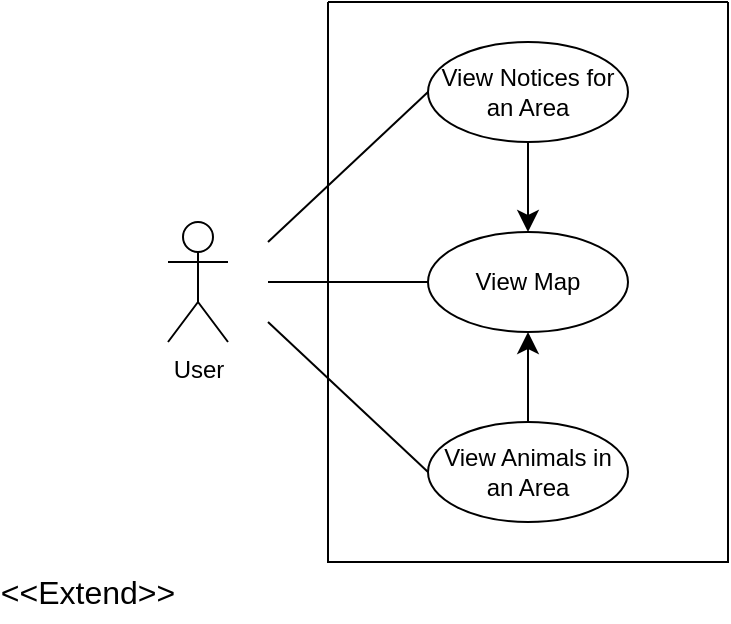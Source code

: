 <mxfile version="24.7.6">
  <diagram name="Page-1" id="c4acf3e9-155e-7222-9cf6-157b1a14988f">
    <mxGraphModel dx="957" dy="525" grid="1" gridSize="10" guides="1" tooltips="1" connect="1" arrows="1" fold="1" page="1" pageScale="1" pageWidth="850" pageHeight="1100" background="none" math="0" shadow="0">
      <root>
        <mxCell id="0" />
        <mxCell id="1" parent="0" />
        <mxCell id="GkY9V4qR9Ms1Mem7IImq-1" value="User" style="shape=umlActor;verticalLabelPosition=bottom;verticalAlign=top;html=1;" vertex="1" parent="1">
          <mxGeometry x="170" y="320" width="30" height="60" as="geometry" />
        </mxCell>
        <mxCell id="GkY9V4qR9Ms1Mem7IImq-2" value="" style="swimlane;startSize=0;" vertex="1" parent="1">
          <mxGeometry x="250" y="210" width="200" height="280" as="geometry" />
        </mxCell>
        <mxCell id="GkY9V4qR9Ms1Mem7IImq-3" value="View Map" style="ellipse;whiteSpace=wrap;html=1;" vertex="1" parent="GkY9V4qR9Ms1Mem7IImq-2">
          <mxGeometry x="50" y="115" width="100" height="50" as="geometry" />
        </mxCell>
        <mxCell id="GkY9V4qR9Ms1Mem7IImq-11" style="edgeStyle=none;curved=1;rounded=0;orthogonalLoop=1;jettySize=auto;html=1;exitX=0.5;exitY=0;exitDx=0;exitDy=0;entryX=0.5;entryY=1;entryDx=0;entryDy=0;fontSize=12;startSize=8;endSize=8;" edge="1" parent="GkY9V4qR9Ms1Mem7IImq-2" source="GkY9V4qR9Ms1Mem7IImq-4" target="GkY9V4qR9Ms1Mem7IImq-3">
          <mxGeometry relative="1" as="geometry" />
        </mxCell>
        <mxCell id="GkY9V4qR9Ms1Mem7IImq-4" value="View Animals in an Area" style="ellipse;whiteSpace=wrap;html=1;" vertex="1" parent="GkY9V4qR9Ms1Mem7IImq-2">
          <mxGeometry x="50" y="210" width="100" height="50" as="geometry" />
        </mxCell>
        <mxCell id="GkY9V4qR9Ms1Mem7IImq-10" style="edgeStyle=none;curved=1;rounded=0;orthogonalLoop=1;jettySize=auto;html=1;exitX=0.5;exitY=1;exitDx=0;exitDy=0;entryX=0.5;entryY=0;entryDx=0;entryDy=0;fontSize=12;startSize=8;endSize=8;" edge="1" parent="GkY9V4qR9Ms1Mem7IImq-2" source="GkY9V4qR9Ms1Mem7IImq-6" target="GkY9V4qR9Ms1Mem7IImq-3">
          <mxGeometry relative="1" as="geometry" />
        </mxCell>
        <mxCell id="GkY9V4qR9Ms1Mem7IImq-6" value="View Notices for an Area" style="ellipse;whiteSpace=wrap;html=1;" vertex="1" parent="GkY9V4qR9Ms1Mem7IImq-2">
          <mxGeometry x="50" y="20" width="100" height="50" as="geometry" />
        </mxCell>
        <mxCell id="GkY9V4qR9Ms1Mem7IImq-7" value="" style="endArrow=none;html=1;rounded=0;fontSize=12;startSize=8;endSize=8;curved=1;entryX=0;entryY=0.5;entryDx=0;entryDy=0;" edge="1" parent="GkY9V4qR9Ms1Mem7IImq-2" target="GkY9V4qR9Ms1Mem7IImq-6">
          <mxGeometry width="50" height="50" relative="1" as="geometry">
            <mxPoint x="-30" y="120" as="sourcePoint" />
            <mxPoint x="20" y="70" as="targetPoint" />
          </mxGeometry>
        </mxCell>
        <mxCell id="GkY9V4qR9Ms1Mem7IImq-8" value="" style="endArrow=none;html=1;rounded=0;fontSize=12;startSize=8;endSize=8;curved=1;entryX=0;entryY=0.5;entryDx=0;entryDy=0;" edge="1" parent="1" target="GkY9V4qR9Ms1Mem7IImq-3">
          <mxGeometry width="50" height="50" relative="1" as="geometry">
            <mxPoint x="220" y="350" as="sourcePoint" />
            <mxPoint x="210" y="430" as="targetPoint" />
          </mxGeometry>
        </mxCell>
        <mxCell id="GkY9V4qR9Ms1Mem7IImq-9" value="" style="endArrow=none;html=1;rounded=0;fontSize=12;startSize=8;endSize=8;curved=1;entryX=0;entryY=0.5;entryDx=0;entryDy=0;" edge="1" parent="1" target="GkY9V4qR9Ms1Mem7IImq-4">
          <mxGeometry width="50" height="50" relative="1" as="geometry">
            <mxPoint x="220" y="370" as="sourcePoint" />
            <mxPoint x="170" y="490" as="targetPoint" />
          </mxGeometry>
        </mxCell>
        <mxCell id="GkY9V4qR9Ms1Mem7IImq-12" value="&amp;lt;&amp;lt;Extend&amp;gt;&amp;gt;" style="text;html=1;align=center;verticalAlign=middle;whiteSpace=wrap;rounded=0;fontSize=16;" vertex="1" parent="1">
          <mxGeometry x="100" y="490" width="60" height="30" as="geometry" />
        </mxCell>
      </root>
    </mxGraphModel>
  </diagram>
</mxfile>
